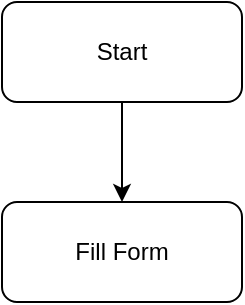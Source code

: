 <mxfile>
    <diagram id="ziRy79QHfYC3RbLTIqXu" name="Page-1">
        <mxGraphModel dx="317" dy="613" grid="1" gridSize="10" guides="1" tooltips="1" connect="1" arrows="1" fold="1" page="1" pageScale="1" pageWidth="1700" pageHeight="1100" math="0" shadow="0">
            <root>
                <mxCell id="0"/>
                <mxCell id="1" parent="0"/>
                <mxCell id="4" style="edgeStyle=none;html=1;entryX=0.5;entryY=0;entryDx=0;entryDy=0;" edge="1" parent="1" source="2" target="3">
                    <mxGeometry relative="1" as="geometry"/>
                </mxCell>
                <mxCell id="2" value="Start" style="rounded=1;whiteSpace=wrap;html=1;" vertex="1" parent="1">
                    <mxGeometry x="90" y="320" width="120" height="50" as="geometry"/>
                </mxCell>
                <mxCell id="3" value="Fill Form" style="rounded=1;whiteSpace=wrap;html=1;" vertex="1" parent="1">
                    <mxGeometry x="90" y="420" width="120" height="50" as="geometry"/>
                </mxCell>
            </root>
        </mxGraphModel>
    </diagram>
</mxfile>